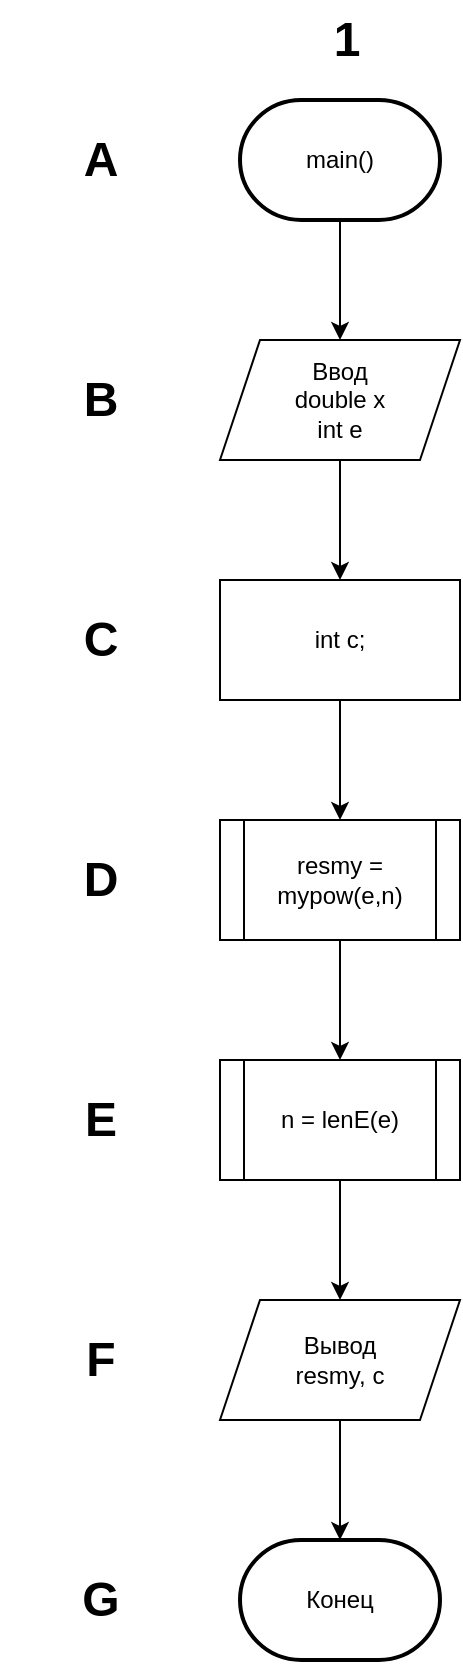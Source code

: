 <mxfile version="22.0.3" type="device">
  <diagram name="Страница — 1" id="ITDS82c4y2HYJhmB6yVo">
    <mxGraphModel dx="1357" dy="810" grid="1" gridSize="10" guides="1" tooltips="1" connect="1" arrows="1" fold="1" page="1" pageScale="1" pageWidth="827" pageHeight="1169" math="0" shadow="0">
      <root>
        <mxCell id="0" />
        <mxCell id="1" parent="0" />
        <mxCell id="c20jQx6U5Yoyk1KxabTT-23" value="" style="edgeStyle=orthogonalEdgeStyle;rounded=0;orthogonalLoop=1;jettySize=auto;html=1;" edge="1" parent="1" source="c20jQx6U5Yoyk1KxabTT-4" target="c20jQx6U5Yoyk1KxabTT-22">
          <mxGeometry relative="1" as="geometry" />
        </mxCell>
        <mxCell id="c20jQx6U5Yoyk1KxabTT-4" value="Ввод&lt;br&gt;double x&lt;br&gt;int e" style="shape=parallelogram;perimeter=parallelogramPerimeter;whiteSpace=wrap;html=1;fixedSize=1;" vertex="1" parent="1">
          <mxGeometry x="360" y="170" width="120" height="60" as="geometry" />
        </mxCell>
        <mxCell id="c20jQx6U5Yoyk1KxabTT-27" value="" style="edgeStyle=orthogonalEdgeStyle;rounded=0;orthogonalLoop=1;jettySize=auto;html=1;" edge="1" parent="1" source="c20jQx6U5Yoyk1KxabTT-6" target="c20jQx6U5Yoyk1KxabTT-26">
          <mxGeometry relative="1" as="geometry" />
        </mxCell>
        <mxCell id="c20jQx6U5Yoyk1KxabTT-6" value="resmy = mypow(e,n)" style="shape=process;whiteSpace=wrap;html=1;backgroundOutline=1;" vertex="1" parent="1">
          <mxGeometry x="360" y="410" width="120" height="60" as="geometry" />
        </mxCell>
        <mxCell id="c20jQx6U5Yoyk1KxabTT-13" value="" style="edgeStyle=orthogonalEdgeStyle;rounded=0;orthogonalLoop=1;jettySize=auto;html=1;" edge="1" parent="1" source="c20jQx6U5Yoyk1KxabTT-8" target="c20jQx6U5Yoyk1KxabTT-12">
          <mxGeometry relative="1" as="geometry" />
        </mxCell>
        <mxCell id="c20jQx6U5Yoyk1KxabTT-8" value="Вывод&lt;br&gt;resmy, c" style="shape=parallelogram;perimeter=parallelogramPerimeter;whiteSpace=wrap;html=1;fixedSize=1;" vertex="1" parent="1">
          <mxGeometry x="360" y="650" width="120" height="60" as="geometry" />
        </mxCell>
        <mxCell id="c20jQx6U5Yoyk1KxabTT-12" value="Конец" style="strokeWidth=2;html=1;shape=mxgraph.flowchart.terminator;whiteSpace=wrap;" vertex="1" parent="1">
          <mxGeometry x="370" y="770" width="100" height="60" as="geometry" />
        </mxCell>
        <mxCell id="c20jQx6U5Yoyk1KxabTT-15" value="" style="edgeStyle=orthogonalEdgeStyle;rounded=0;orthogonalLoop=1;jettySize=auto;html=1;" edge="1" parent="1" source="c20jQx6U5Yoyk1KxabTT-14" target="c20jQx6U5Yoyk1KxabTT-4">
          <mxGeometry relative="1" as="geometry" />
        </mxCell>
        <mxCell id="c20jQx6U5Yoyk1KxabTT-14" value="main()" style="strokeWidth=2;html=1;shape=mxgraph.flowchart.terminator;whiteSpace=wrap;" vertex="1" parent="1">
          <mxGeometry x="370" y="50" width="100" height="60" as="geometry" />
        </mxCell>
        <mxCell id="c20jQx6U5Yoyk1KxabTT-16" value="1" style="text;strokeColor=none;fillColor=none;html=1;fontSize=24;fontStyle=1;verticalAlign=middle;align=center;" vertex="1" parent="1">
          <mxGeometry x="372.5" width="100" height="40" as="geometry" />
        </mxCell>
        <mxCell id="c20jQx6U5Yoyk1KxabTT-17" value="A" style="text;strokeColor=none;fillColor=none;html=1;fontSize=24;fontStyle=1;verticalAlign=middle;align=center;" vertex="1" parent="1">
          <mxGeometry x="250" y="60" width="100" height="40" as="geometry" />
        </mxCell>
        <mxCell id="c20jQx6U5Yoyk1KxabTT-18" value="B" style="text;strokeColor=none;fillColor=none;html=1;fontSize=24;fontStyle=1;verticalAlign=middle;align=center;" vertex="1" parent="1">
          <mxGeometry x="250" y="180" width="100" height="40" as="geometry" />
        </mxCell>
        <mxCell id="c20jQx6U5Yoyk1KxabTT-19" value="C" style="text;strokeColor=none;fillColor=none;html=1;fontSize=24;fontStyle=1;verticalAlign=middle;align=center;" vertex="1" parent="1">
          <mxGeometry x="250" y="300" width="100" height="40" as="geometry" />
        </mxCell>
        <mxCell id="c20jQx6U5Yoyk1KxabTT-20" value="D" style="text;strokeColor=none;fillColor=none;html=1;fontSize=24;fontStyle=1;verticalAlign=middle;align=center;" vertex="1" parent="1">
          <mxGeometry x="250" y="420" width="100" height="40" as="geometry" />
        </mxCell>
        <mxCell id="c20jQx6U5Yoyk1KxabTT-21" value="E" style="text;strokeColor=none;fillColor=none;html=1;fontSize=24;fontStyle=1;verticalAlign=middle;align=center;" vertex="1" parent="1">
          <mxGeometry x="250" y="540" width="100" height="40" as="geometry" />
        </mxCell>
        <mxCell id="c20jQx6U5Yoyk1KxabTT-24" value="" style="edgeStyle=orthogonalEdgeStyle;rounded=0;orthogonalLoop=1;jettySize=auto;html=1;" edge="1" parent="1" source="c20jQx6U5Yoyk1KxabTT-22" target="c20jQx6U5Yoyk1KxabTT-6">
          <mxGeometry relative="1" as="geometry" />
        </mxCell>
        <mxCell id="c20jQx6U5Yoyk1KxabTT-22" value="int c;" style="rounded=0;whiteSpace=wrap;html=1;" vertex="1" parent="1">
          <mxGeometry x="360" y="290" width="120" height="60" as="geometry" />
        </mxCell>
        <mxCell id="c20jQx6U5Yoyk1KxabTT-28" value="" style="edgeStyle=orthogonalEdgeStyle;rounded=0;orthogonalLoop=1;jettySize=auto;html=1;" edge="1" parent="1" source="c20jQx6U5Yoyk1KxabTT-26" target="c20jQx6U5Yoyk1KxabTT-8">
          <mxGeometry relative="1" as="geometry" />
        </mxCell>
        <mxCell id="c20jQx6U5Yoyk1KxabTT-26" value="n = lenE(e)" style="shape=process;whiteSpace=wrap;html=1;backgroundOutline=1;" vertex="1" parent="1">
          <mxGeometry x="360" y="530" width="120" height="60" as="geometry" />
        </mxCell>
        <mxCell id="c20jQx6U5Yoyk1KxabTT-29" value="F" style="text;strokeColor=none;fillColor=none;html=1;fontSize=24;fontStyle=1;verticalAlign=middle;align=center;" vertex="1" parent="1">
          <mxGeometry x="250" y="660" width="100" height="40" as="geometry" />
        </mxCell>
        <mxCell id="c20jQx6U5Yoyk1KxabTT-30" value="G" style="text;strokeColor=none;fillColor=none;html=1;fontSize=24;fontStyle=1;verticalAlign=middle;align=center;" vertex="1" parent="1">
          <mxGeometry x="250" y="780" width="100" height="40" as="geometry" />
        </mxCell>
      </root>
    </mxGraphModel>
  </diagram>
</mxfile>
